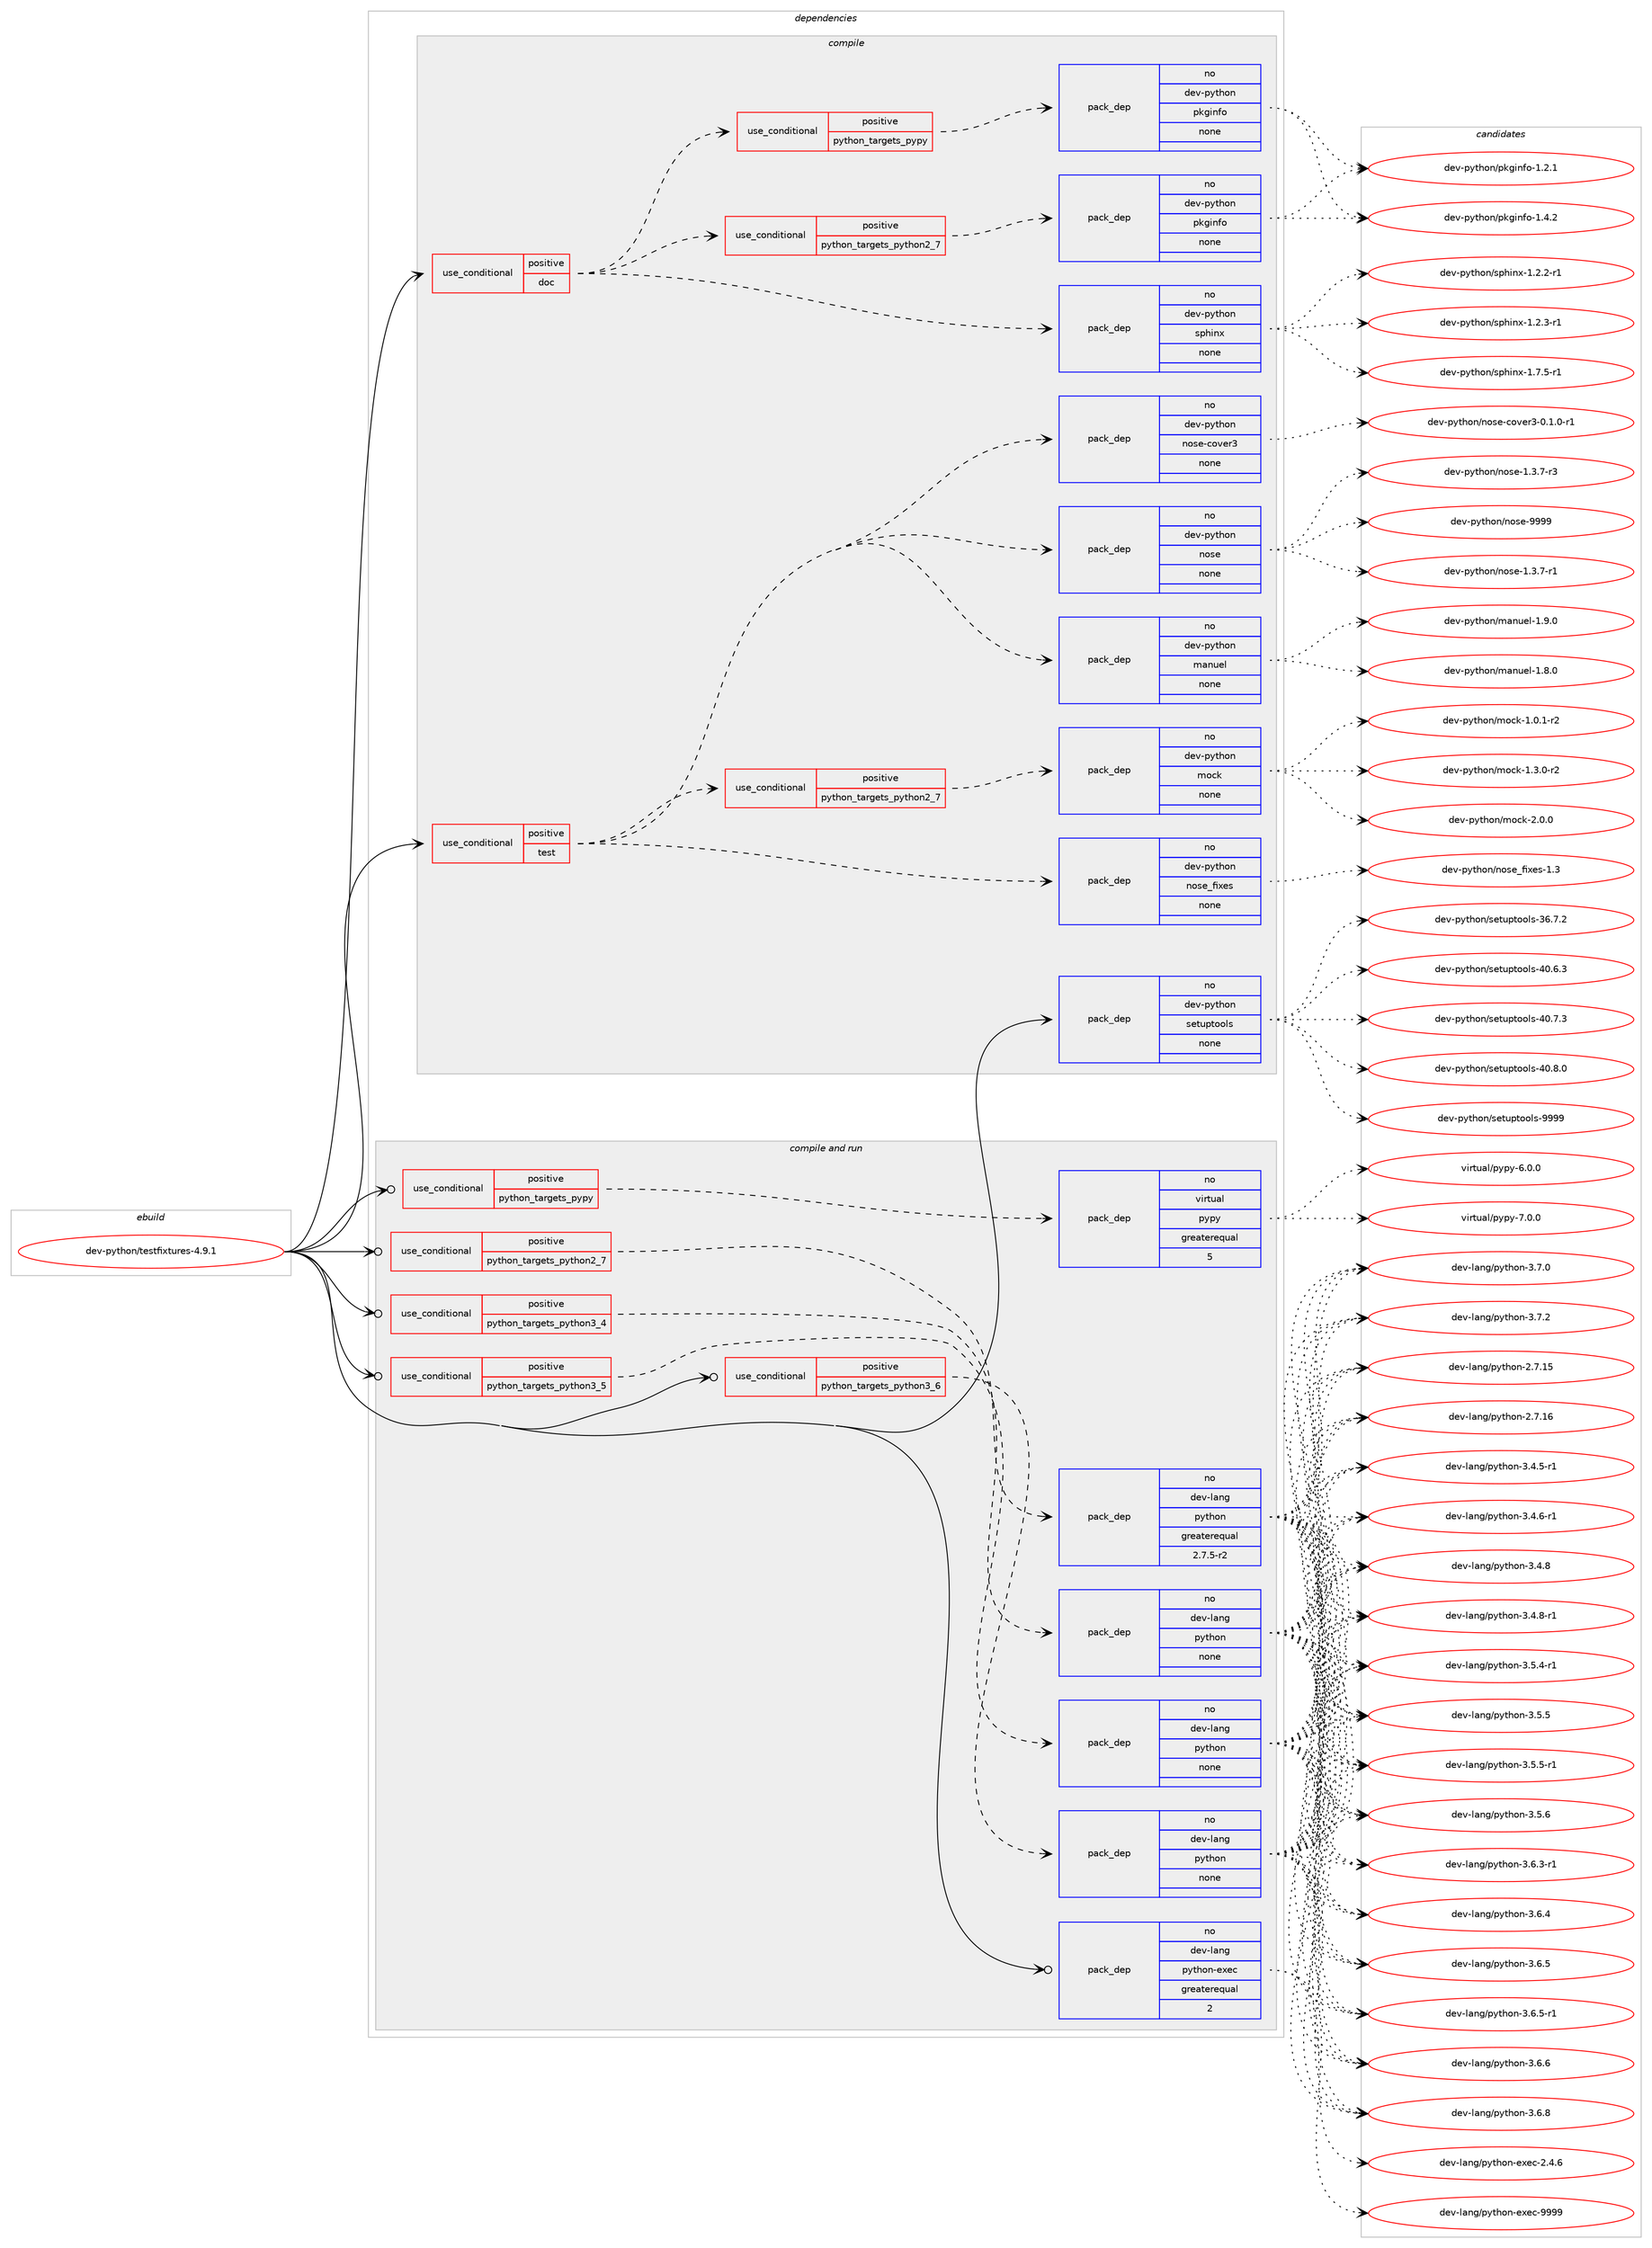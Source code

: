 digraph prolog {

# *************
# Graph options
# *************

newrank=true;
concentrate=true;
compound=true;
graph [rankdir=LR,fontname=Helvetica,fontsize=10,ranksep=1.5];#, ranksep=2.5, nodesep=0.2];
edge  [arrowhead=vee];
node  [fontname=Helvetica,fontsize=10];

# **********
# The ebuild
# **********

subgraph cluster_leftcol {
color=gray;
rank=same;
label=<<i>ebuild</i>>;
id [label="dev-python/testfixtures-4.9.1", color=red, width=4, href="../dev-python/testfixtures-4.9.1.svg"];
}

# ****************
# The dependencies
# ****************

subgraph cluster_midcol {
color=gray;
label=<<i>dependencies</i>>;
subgraph cluster_compile {
fillcolor="#eeeeee";
style=filled;
label=<<i>compile</i>>;
subgraph cond385676 {
dependency1444391 [label=<<TABLE BORDER="0" CELLBORDER="1" CELLSPACING="0" CELLPADDING="4"><TR><TD ROWSPAN="3" CELLPADDING="10">use_conditional</TD></TR><TR><TD>positive</TD></TR><TR><TD>doc</TD></TR></TABLE>>, shape=none, color=red];
subgraph pack1035352 {
dependency1444392 [label=<<TABLE BORDER="0" CELLBORDER="1" CELLSPACING="0" CELLPADDING="4" WIDTH="220"><TR><TD ROWSPAN="6" CELLPADDING="30">pack_dep</TD></TR><TR><TD WIDTH="110">no</TD></TR><TR><TD>dev-python</TD></TR><TR><TD>sphinx</TD></TR><TR><TD>none</TD></TR><TR><TD></TD></TR></TABLE>>, shape=none, color=blue];
}
dependency1444391:e -> dependency1444392:w [weight=20,style="dashed",arrowhead="vee"];
subgraph cond385677 {
dependency1444393 [label=<<TABLE BORDER="0" CELLBORDER="1" CELLSPACING="0" CELLPADDING="4"><TR><TD ROWSPAN="3" CELLPADDING="10">use_conditional</TD></TR><TR><TD>positive</TD></TR><TR><TD>python_targets_pypy</TD></TR></TABLE>>, shape=none, color=red];
subgraph pack1035353 {
dependency1444394 [label=<<TABLE BORDER="0" CELLBORDER="1" CELLSPACING="0" CELLPADDING="4" WIDTH="220"><TR><TD ROWSPAN="6" CELLPADDING="30">pack_dep</TD></TR><TR><TD WIDTH="110">no</TD></TR><TR><TD>dev-python</TD></TR><TR><TD>pkginfo</TD></TR><TR><TD>none</TD></TR><TR><TD></TD></TR></TABLE>>, shape=none, color=blue];
}
dependency1444393:e -> dependency1444394:w [weight=20,style="dashed",arrowhead="vee"];
}
dependency1444391:e -> dependency1444393:w [weight=20,style="dashed",arrowhead="vee"];
subgraph cond385678 {
dependency1444395 [label=<<TABLE BORDER="0" CELLBORDER="1" CELLSPACING="0" CELLPADDING="4"><TR><TD ROWSPAN="3" CELLPADDING="10">use_conditional</TD></TR><TR><TD>positive</TD></TR><TR><TD>python_targets_python2_7</TD></TR></TABLE>>, shape=none, color=red];
subgraph pack1035354 {
dependency1444396 [label=<<TABLE BORDER="0" CELLBORDER="1" CELLSPACING="0" CELLPADDING="4" WIDTH="220"><TR><TD ROWSPAN="6" CELLPADDING="30">pack_dep</TD></TR><TR><TD WIDTH="110">no</TD></TR><TR><TD>dev-python</TD></TR><TR><TD>pkginfo</TD></TR><TR><TD>none</TD></TR><TR><TD></TD></TR></TABLE>>, shape=none, color=blue];
}
dependency1444395:e -> dependency1444396:w [weight=20,style="dashed",arrowhead="vee"];
}
dependency1444391:e -> dependency1444395:w [weight=20,style="dashed",arrowhead="vee"];
}
id:e -> dependency1444391:w [weight=20,style="solid",arrowhead="vee"];
subgraph cond385679 {
dependency1444397 [label=<<TABLE BORDER="0" CELLBORDER="1" CELLSPACING="0" CELLPADDING="4"><TR><TD ROWSPAN="3" CELLPADDING="10">use_conditional</TD></TR><TR><TD>positive</TD></TR><TR><TD>test</TD></TR></TABLE>>, shape=none, color=red];
subgraph pack1035355 {
dependency1444398 [label=<<TABLE BORDER="0" CELLBORDER="1" CELLSPACING="0" CELLPADDING="4" WIDTH="220"><TR><TD ROWSPAN="6" CELLPADDING="30">pack_dep</TD></TR><TR><TD WIDTH="110">no</TD></TR><TR><TD>dev-python</TD></TR><TR><TD>manuel</TD></TR><TR><TD>none</TD></TR><TR><TD></TD></TR></TABLE>>, shape=none, color=blue];
}
dependency1444397:e -> dependency1444398:w [weight=20,style="dashed",arrowhead="vee"];
subgraph pack1035356 {
dependency1444399 [label=<<TABLE BORDER="0" CELLBORDER="1" CELLSPACING="0" CELLPADDING="4" WIDTH="220"><TR><TD ROWSPAN="6" CELLPADDING="30">pack_dep</TD></TR><TR><TD WIDTH="110">no</TD></TR><TR><TD>dev-python</TD></TR><TR><TD>nose</TD></TR><TR><TD>none</TD></TR><TR><TD></TD></TR></TABLE>>, shape=none, color=blue];
}
dependency1444397:e -> dependency1444399:w [weight=20,style="dashed",arrowhead="vee"];
subgraph pack1035357 {
dependency1444400 [label=<<TABLE BORDER="0" CELLBORDER="1" CELLSPACING="0" CELLPADDING="4" WIDTH="220"><TR><TD ROWSPAN="6" CELLPADDING="30">pack_dep</TD></TR><TR><TD WIDTH="110">no</TD></TR><TR><TD>dev-python</TD></TR><TR><TD>nose-cover3</TD></TR><TR><TD>none</TD></TR><TR><TD></TD></TR></TABLE>>, shape=none, color=blue];
}
dependency1444397:e -> dependency1444400:w [weight=20,style="dashed",arrowhead="vee"];
subgraph pack1035358 {
dependency1444401 [label=<<TABLE BORDER="0" CELLBORDER="1" CELLSPACING="0" CELLPADDING="4" WIDTH="220"><TR><TD ROWSPAN="6" CELLPADDING="30">pack_dep</TD></TR><TR><TD WIDTH="110">no</TD></TR><TR><TD>dev-python</TD></TR><TR><TD>nose_fixes</TD></TR><TR><TD>none</TD></TR><TR><TD></TD></TR></TABLE>>, shape=none, color=blue];
}
dependency1444397:e -> dependency1444401:w [weight=20,style="dashed",arrowhead="vee"];
subgraph cond385680 {
dependency1444402 [label=<<TABLE BORDER="0" CELLBORDER="1" CELLSPACING="0" CELLPADDING="4"><TR><TD ROWSPAN="3" CELLPADDING="10">use_conditional</TD></TR><TR><TD>positive</TD></TR><TR><TD>python_targets_python2_7</TD></TR></TABLE>>, shape=none, color=red];
subgraph pack1035359 {
dependency1444403 [label=<<TABLE BORDER="0" CELLBORDER="1" CELLSPACING="0" CELLPADDING="4" WIDTH="220"><TR><TD ROWSPAN="6" CELLPADDING="30">pack_dep</TD></TR><TR><TD WIDTH="110">no</TD></TR><TR><TD>dev-python</TD></TR><TR><TD>mock</TD></TR><TR><TD>none</TD></TR><TR><TD></TD></TR></TABLE>>, shape=none, color=blue];
}
dependency1444402:e -> dependency1444403:w [weight=20,style="dashed",arrowhead="vee"];
}
dependency1444397:e -> dependency1444402:w [weight=20,style="dashed",arrowhead="vee"];
}
id:e -> dependency1444397:w [weight=20,style="solid",arrowhead="vee"];
subgraph pack1035360 {
dependency1444404 [label=<<TABLE BORDER="0" CELLBORDER="1" CELLSPACING="0" CELLPADDING="4" WIDTH="220"><TR><TD ROWSPAN="6" CELLPADDING="30">pack_dep</TD></TR><TR><TD WIDTH="110">no</TD></TR><TR><TD>dev-python</TD></TR><TR><TD>setuptools</TD></TR><TR><TD>none</TD></TR><TR><TD></TD></TR></TABLE>>, shape=none, color=blue];
}
id:e -> dependency1444404:w [weight=20,style="solid",arrowhead="vee"];
}
subgraph cluster_compileandrun {
fillcolor="#eeeeee";
style=filled;
label=<<i>compile and run</i>>;
subgraph cond385681 {
dependency1444405 [label=<<TABLE BORDER="0" CELLBORDER="1" CELLSPACING="0" CELLPADDING="4"><TR><TD ROWSPAN="3" CELLPADDING="10">use_conditional</TD></TR><TR><TD>positive</TD></TR><TR><TD>python_targets_pypy</TD></TR></TABLE>>, shape=none, color=red];
subgraph pack1035361 {
dependency1444406 [label=<<TABLE BORDER="0" CELLBORDER="1" CELLSPACING="0" CELLPADDING="4" WIDTH="220"><TR><TD ROWSPAN="6" CELLPADDING="30">pack_dep</TD></TR><TR><TD WIDTH="110">no</TD></TR><TR><TD>virtual</TD></TR><TR><TD>pypy</TD></TR><TR><TD>greaterequal</TD></TR><TR><TD>5</TD></TR></TABLE>>, shape=none, color=blue];
}
dependency1444405:e -> dependency1444406:w [weight=20,style="dashed",arrowhead="vee"];
}
id:e -> dependency1444405:w [weight=20,style="solid",arrowhead="odotvee"];
subgraph cond385682 {
dependency1444407 [label=<<TABLE BORDER="0" CELLBORDER="1" CELLSPACING="0" CELLPADDING="4"><TR><TD ROWSPAN="3" CELLPADDING="10">use_conditional</TD></TR><TR><TD>positive</TD></TR><TR><TD>python_targets_python2_7</TD></TR></TABLE>>, shape=none, color=red];
subgraph pack1035362 {
dependency1444408 [label=<<TABLE BORDER="0" CELLBORDER="1" CELLSPACING="0" CELLPADDING="4" WIDTH="220"><TR><TD ROWSPAN="6" CELLPADDING="30">pack_dep</TD></TR><TR><TD WIDTH="110">no</TD></TR><TR><TD>dev-lang</TD></TR><TR><TD>python</TD></TR><TR><TD>greaterequal</TD></TR><TR><TD>2.7.5-r2</TD></TR></TABLE>>, shape=none, color=blue];
}
dependency1444407:e -> dependency1444408:w [weight=20,style="dashed",arrowhead="vee"];
}
id:e -> dependency1444407:w [weight=20,style="solid",arrowhead="odotvee"];
subgraph cond385683 {
dependency1444409 [label=<<TABLE BORDER="0" CELLBORDER="1" CELLSPACING="0" CELLPADDING="4"><TR><TD ROWSPAN="3" CELLPADDING="10">use_conditional</TD></TR><TR><TD>positive</TD></TR><TR><TD>python_targets_python3_4</TD></TR></TABLE>>, shape=none, color=red];
subgraph pack1035363 {
dependency1444410 [label=<<TABLE BORDER="0" CELLBORDER="1" CELLSPACING="0" CELLPADDING="4" WIDTH="220"><TR><TD ROWSPAN="6" CELLPADDING="30">pack_dep</TD></TR><TR><TD WIDTH="110">no</TD></TR><TR><TD>dev-lang</TD></TR><TR><TD>python</TD></TR><TR><TD>none</TD></TR><TR><TD></TD></TR></TABLE>>, shape=none, color=blue];
}
dependency1444409:e -> dependency1444410:w [weight=20,style="dashed",arrowhead="vee"];
}
id:e -> dependency1444409:w [weight=20,style="solid",arrowhead="odotvee"];
subgraph cond385684 {
dependency1444411 [label=<<TABLE BORDER="0" CELLBORDER="1" CELLSPACING="0" CELLPADDING="4"><TR><TD ROWSPAN="3" CELLPADDING="10">use_conditional</TD></TR><TR><TD>positive</TD></TR><TR><TD>python_targets_python3_5</TD></TR></TABLE>>, shape=none, color=red];
subgraph pack1035364 {
dependency1444412 [label=<<TABLE BORDER="0" CELLBORDER="1" CELLSPACING="0" CELLPADDING="4" WIDTH="220"><TR><TD ROWSPAN="6" CELLPADDING="30">pack_dep</TD></TR><TR><TD WIDTH="110">no</TD></TR><TR><TD>dev-lang</TD></TR><TR><TD>python</TD></TR><TR><TD>none</TD></TR><TR><TD></TD></TR></TABLE>>, shape=none, color=blue];
}
dependency1444411:e -> dependency1444412:w [weight=20,style="dashed",arrowhead="vee"];
}
id:e -> dependency1444411:w [weight=20,style="solid",arrowhead="odotvee"];
subgraph cond385685 {
dependency1444413 [label=<<TABLE BORDER="0" CELLBORDER="1" CELLSPACING="0" CELLPADDING="4"><TR><TD ROWSPAN="3" CELLPADDING="10">use_conditional</TD></TR><TR><TD>positive</TD></TR><TR><TD>python_targets_python3_6</TD></TR></TABLE>>, shape=none, color=red];
subgraph pack1035365 {
dependency1444414 [label=<<TABLE BORDER="0" CELLBORDER="1" CELLSPACING="0" CELLPADDING="4" WIDTH="220"><TR><TD ROWSPAN="6" CELLPADDING="30">pack_dep</TD></TR><TR><TD WIDTH="110">no</TD></TR><TR><TD>dev-lang</TD></TR><TR><TD>python</TD></TR><TR><TD>none</TD></TR><TR><TD></TD></TR></TABLE>>, shape=none, color=blue];
}
dependency1444413:e -> dependency1444414:w [weight=20,style="dashed",arrowhead="vee"];
}
id:e -> dependency1444413:w [weight=20,style="solid",arrowhead="odotvee"];
subgraph pack1035366 {
dependency1444415 [label=<<TABLE BORDER="0" CELLBORDER="1" CELLSPACING="0" CELLPADDING="4" WIDTH="220"><TR><TD ROWSPAN="6" CELLPADDING="30">pack_dep</TD></TR><TR><TD WIDTH="110">no</TD></TR><TR><TD>dev-lang</TD></TR><TR><TD>python-exec</TD></TR><TR><TD>greaterequal</TD></TR><TR><TD>2</TD></TR></TABLE>>, shape=none, color=blue];
}
id:e -> dependency1444415:w [weight=20,style="solid",arrowhead="odotvee"];
}
subgraph cluster_run {
fillcolor="#eeeeee";
style=filled;
label=<<i>run</i>>;
}
}

# **************
# The candidates
# **************

subgraph cluster_choices {
rank=same;
color=gray;
label=<<i>candidates</i>>;

subgraph choice1035352 {
color=black;
nodesep=1;
choice10010111845112121116104111110471151121041051101204549465046504511449 [label="dev-python/sphinx-1.2.2-r1", color=red, width=4,href="../dev-python/sphinx-1.2.2-r1.svg"];
choice10010111845112121116104111110471151121041051101204549465046514511449 [label="dev-python/sphinx-1.2.3-r1", color=red, width=4,href="../dev-python/sphinx-1.2.3-r1.svg"];
choice10010111845112121116104111110471151121041051101204549465546534511449 [label="dev-python/sphinx-1.7.5-r1", color=red, width=4,href="../dev-python/sphinx-1.7.5-r1.svg"];
dependency1444392:e -> choice10010111845112121116104111110471151121041051101204549465046504511449:w [style=dotted,weight="100"];
dependency1444392:e -> choice10010111845112121116104111110471151121041051101204549465046514511449:w [style=dotted,weight="100"];
dependency1444392:e -> choice10010111845112121116104111110471151121041051101204549465546534511449:w [style=dotted,weight="100"];
}
subgraph choice1035353 {
color=black;
nodesep=1;
choice1001011184511212111610411111047112107103105110102111454946504649 [label="dev-python/pkginfo-1.2.1", color=red, width=4,href="../dev-python/pkginfo-1.2.1.svg"];
choice1001011184511212111610411111047112107103105110102111454946524650 [label="dev-python/pkginfo-1.4.2", color=red, width=4,href="../dev-python/pkginfo-1.4.2.svg"];
dependency1444394:e -> choice1001011184511212111610411111047112107103105110102111454946504649:w [style=dotted,weight="100"];
dependency1444394:e -> choice1001011184511212111610411111047112107103105110102111454946524650:w [style=dotted,weight="100"];
}
subgraph choice1035354 {
color=black;
nodesep=1;
choice1001011184511212111610411111047112107103105110102111454946504649 [label="dev-python/pkginfo-1.2.1", color=red, width=4,href="../dev-python/pkginfo-1.2.1.svg"];
choice1001011184511212111610411111047112107103105110102111454946524650 [label="dev-python/pkginfo-1.4.2", color=red, width=4,href="../dev-python/pkginfo-1.4.2.svg"];
dependency1444396:e -> choice1001011184511212111610411111047112107103105110102111454946504649:w [style=dotted,weight="100"];
dependency1444396:e -> choice1001011184511212111610411111047112107103105110102111454946524650:w [style=dotted,weight="100"];
}
subgraph choice1035355 {
color=black;
nodesep=1;
choice100101118451121211161041111104710997110117101108454946564648 [label="dev-python/manuel-1.8.0", color=red, width=4,href="../dev-python/manuel-1.8.0.svg"];
choice100101118451121211161041111104710997110117101108454946574648 [label="dev-python/manuel-1.9.0", color=red, width=4,href="../dev-python/manuel-1.9.0.svg"];
dependency1444398:e -> choice100101118451121211161041111104710997110117101108454946564648:w [style=dotted,weight="100"];
dependency1444398:e -> choice100101118451121211161041111104710997110117101108454946574648:w [style=dotted,weight="100"];
}
subgraph choice1035356 {
color=black;
nodesep=1;
choice10010111845112121116104111110471101111151014549465146554511449 [label="dev-python/nose-1.3.7-r1", color=red, width=4,href="../dev-python/nose-1.3.7-r1.svg"];
choice10010111845112121116104111110471101111151014549465146554511451 [label="dev-python/nose-1.3.7-r3", color=red, width=4,href="../dev-python/nose-1.3.7-r3.svg"];
choice10010111845112121116104111110471101111151014557575757 [label="dev-python/nose-9999", color=red, width=4,href="../dev-python/nose-9999.svg"];
dependency1444399:e -> choice10010111845112121116104111110471101111151014549465146554511449:w [style=dotted,weight="100"];
dependency1444399:e -> choice10010111845112121116104111110471101111151014549465146554511451:w [style=dotted,weight="100"];
dependency1444399:e -> choice10010111845112121116104111110471101111151014557575757:w [style=dotted,weight="100"];
}
subgraph choice1035357 {
color=black;
nodesep=1;
choice10010111845112121116104111110471101111151014599111118101114514548464946484511449 [label="dev-python/nose-cover3-0.1.0-r1", color=red, width=4,href="../dev-python/nose-cover3-0.1.0-r1.svg"];
dependency1444400:e -> choice10010111845112121116104111110471101111151014599111118101114514548464946484511449:w [style=dotted,weight="100"];
}
subgraph choice1035358 {
color=black;
nodesep=1;
choice10010111845112121116104111110471101111151019510210512010111545494651 [label="dev-python/nose_fixes-1.3", color=red, width=4,href="../dev-python/nose_fixes-1.3.svg"];
dependency1444401:e -> choice10010111845112121116104111110471101111151019510210512010111545494651:w [style=dotted,weight="100"];
}
subgraph choice1035359 {
color=black;
nodesep=1;
choice1001011184511212111610411111047109111991074549464846494511450 [label="dev-python/mock-1.0.1-r2", color=red, width=4,href="../dev-python/mock-1.0.1-r2.svg"];
choice1001011184511212111610411111047109111991074549465146484511450 [label="dev-python/mock-1.3.0-r2", color=red, width=4,href="../dev-python/mock-1.3.0-r2.svg"];
choice100101118451121211161041111104710911199107455046484648 [label="dev-python/mock-2.0.0", color=red, width=4,href="../dev-python/mock-2.0.0.svg"];
dependency1444403:e -> choice1001011184511212111610411111047109111991074549464846494511450:w [style=dotted,weight="100"];
dependency1444403:e -> choice1001011184511212111610411111047109111991074549465146484511450:w [style=dotted,weight="100"];
dependency1444403:e -> choice100101118451121211161041111104710911199107455046484648:w [style=dotted,weight="100"];
}
subgraph choice1035360 {
color=black;
nodesep=1;
choice100101118451121211161041111104711510111611711211611111110811545515446554650 [label="dev-python/setuptools-36.7.2", color=red, width=4,href="../dev-python/setuptools-36.7.2.svg"];
choice100101118451121211161041111104711510111611711211611111110811545524846544651 [label="dev-python/setuptools-40.6.3", color=red, width=4,href="../dev-python/setuptools-40.6.3.svg"];
choice100101118451121211161041111104711510111611711211611111110811545524846554651 [label="dev-python/setuptools-40.7.3", color=red, width=4,href="../dev-python/setuptools-40.7.3.svg"];
choice100101118451121211161041111104711510111611711211611111110811545524846564648 [label="dev-python/setuptools-40.8.0", color=red, width=4,href="../dev-python/setuptools-40.8.0.svg"];
choice10010111845112121116104111110471151011161171121161111111081154557575757 [label="dev-python/setuptools-9999", color=red, width=4,href="../dev-python/setuptools-9999.svg"];
dependency1444404:e -> choice100101118451121211161041111104711510111611711211611111110811545515446554650:w [style=dotted,weight="100"];
dependency1444404:e -> choice100101118451121211161041111104711510111611711211611111110811545524846544651:w [style=dotted,weight="100"];
dependency1444404:e -> choice100101118451121211161041111104711510111611711211611111110811545524846554651:w [style=dotted,weight="100"];
dependency1444404:e -> choice100101118451121211161041111104711510111611711211611111110811545524846564648:w [style=dotted,weight="100"];
dependency1444404:e -> choice10010111845112121116104111110471151011161171121161111111081154557575757:w [style=dotted,weight="100"];
}
subgraph choice1035361 {
color=black;
nodesep=1;
choice1181051141161179710847112121112121455446484648 [label="virtual/pypy-6.0.0", color=red, width=4,href="../virtual/pypy-6.0.0.svg"];
choice1181051141161179710847112121112121455546484648 [label="virtual/pypy-7.0.0", color=red, width=4,href="../virtual/pypy-7.0.0.svg"];
dependency1444406:e -> choice1181051141161179710847112121112121455446484648:w [style=dotted,weight="100"];
dependency1444406:e -> choice1181051141161179710847112121112121455546484648:w [style=dotted,weight="100"];
}
subgraph choice1035362 {
color=black;
nodesep=1;
choice10010111845108971101034711212111610411111045504655464953 [label="dev-lang/python-2.7.15", color=red, width=4,href="../dev-lang/python-2.7.15.svg"];
choice10010111845108971101034711212111610411111045504655464954 [label="dev-lang/python-2.7.16", color=red, width=4,href="../dev-lang/python-2.7.16.svg"];
choice1001011184510897110103471121211161041111104551465246534511449 [label="dev-lang/python-3.4.5-r1", color=red, width=4,href="../dev-lang/python-3.4.5-r1.svg"];
choice1001011184510897110103471121211161041111104551465246544511449 [label="dev-lang/python-3.4.6-r1", color=red, width=4,href="../dev-lang/python-3.4.6-r1.svg"];
choice100101118451089711010347112121116104111110455146524656 [label="dev-lang/python-3.4.8", color=red, width=4,href="../dev-lang/python-3.4.8.svg"];
choice1001011184510897110103471121211161041111104551465246564511449 [label="dev-lang/python-3.4.8-r1", color=red, width=4,href="../dev-lang/python-3.4.8-r1.svg"];
choice1001011184510897110103471121211161041111104551465346524511449 [label="dev-lang/python-3.5.4-r1", color=red, width=4,href="../dev-lang/python-3.5.4-r1.svg"];
choice100101118451089711010347112121116104111110455146534653 [label="dev-lang/python-3.5.5", color=red, width=4,href="../dev-lang/python-3.5.5.svg"];
choice1001011184510897110103471121211161041111104551465346534511449 [label="dev-lang/python-3.5.5-r1", color=red, width=4,href="../dev-lang/python-3.5.5-r1.svg"];
choice100101118451089711010347112121116104111110455146534654 [label="dev-lang/python-3.5.6", color=red, width=4,href="../dev-lang/python-3.5.6.svg"];
choice1001011184510897110103471121211161041111104551465446514511449 [label="dev-lang/python-3.6.3-r1", color=red, width=4,href="../dev-lang/python-3.6.3-r1.svg"];
choice100101118451089711010347112121116104111110455146544652 [label="dev-lang/python-3.6.4", color=red, width=4,href="../dev-lang/python-3.6.4.svg"];
choice100101118451089711010347112121116104111110455146544653 [label="dev-lang/python-3.6.5", color=red, width=4,href="../dev-lang/python-3.6.5.svg"];
choice1001011184510897110103471121211161041111104551465446534511449 [label="dev-lang/python-3.6.5-r1", color=red, width=4,href="../dev-lang/python-3.6.5-r1.svg"];
choice100101118451089711010347112121116104111110455146544654 [label="dev-lang/python-3.6.6", color=red, width=4,href="../dev-lang/python-3.6.6.svg"];
choice100101118451089711010347112121116104111110455146544656 [label="dev-lang/python-3.6.8", color=red, width=4,href="../dev-lang/python-3.6.8.svg"];
choice100101118451089711010347112121116104111110455146554648 [label="dev-lang/python-3.7.0", color=red, width=4,href="../dev-lang/python-3.7.0.svg"];
choice100101118451089711010347112121116104111110455146554650 [label="dev-lang/python-3.7.2", color=red, width=4,href="../dev-lang/python-3.7.2.svg"];
dependency1444408:e -> choice10010111845108971101034711212111610411111045504655464953:w [style=dotted,weight="100"];
dependency1444408:e -> choice10010111845108971101034711212111610411111045504655464954:w [style=dotted,weight="100"];
dependency1444408:e -> choice1001011184510897110103471121211161041111104551465246534511449:w [style=dotted,weight="100"];
dependency1444408:e -> choice1001011184510897110103471121211161041111104551465246544511449:w [style=dotted,weight="100"];
dependency1444408:e -> choice100101118451089711010347112121116104111110455146524656:w [style=dotted,weight="100"];
dependency1444408:e -> choice1001011184510897110103471121211161041111104551465246564511449:w [style=dotted,weight="100"];
dependency1444408:e -> choice1001011184510897110103471121211161041111104551465346524511449:w [style=dotted,weight="100"];
dependency1444408:e -> choice100101118451089711010347112121116104111110455146534653:w [style=dotted,weight="100"];
dependency1444408:e -> choice1001011184510897110103471121211161041111104551465346534511449:w [style=dotted,weight="100"];
dependency1444408:e -> choice100101118451089711010347112121116104111110455146534654:w [style=dotted,weight="100"];
dependency1444408:e -> choice1001011184510897110103471121211161041111104551465446514511449:w [style=dotted,weight="100"];
dependency1444408:e -> choice100101118451089711010347112121116104111110455146544652:w [style=dotted,weight="100"];
dependency1444408:e -> choice100101118451089711010347112121116104111110455146544653:w [style=dotted,weight="100"];
dependency1444408:e -> choice1001011184510897110103471121211161041111104551465446534511449:w [style=dotted,weight="100"];
dependency1444408:e -> choice100101118451089711010347112121116104111110455146544654:w [style=dotted,weight="100"];
dependency1444408:e -> choice100101118451089711010347112121116104111110455146544656:w [style=dotted,weight="100"];
dependency1444408:e -> choice100101118451089711010347112121116104111110455146554648:w [style=dotted,weight="100"];
dependency1444408:e -> choice100101118451089711010347112121116104111110455146554650:w [style=dotted,weight="100"];
}
subgraph choice1035363 {
color=black;
nodesep=1;
choice10010111845108971101034711212111610411111045504655464953 [label="dev-lang/python-2.7.15", color=red, width=4,href="../dev-lang/python-2.7.15.svg"];
choice10010111845108971101034711212111610411111045504655464954 [label="dev-lang/python-2.7.16", color=red, width=4,href="../dev-lang/python-2.7.16.svg"];
choice1001011184510897110103471121211161041111104551465246534511449 [label="dev-lang/python-3.4.5-r1", color=red, width=4,href="../dev-lang/python-3.4.5-r1.svg"];
choice1001011184510897110103471121211161041111104551465246544511449 [label="dev-lang/python-3.4.6-r1", color=red, width=4,href="../dev-lang/python-3.4.6-r1.svg"];
choice100101118451089711010347112121116104111110455146524656 [label="dev-lang/python-3.4.8", color=red, width=4,href="../dev-lang/python-3.4.8.svg"];
choice1001011184510897110103471121211161041111104551465246564511449 [label="dev-lang/python-3.4.8-r1", color=red, width=4,href="../dev-lang/python-3.4.8-r1.svg"];
choice1001011184510897110103471121211161041111104551465346524511449 [label="dev-lang/python-3.5.4-r1", color=red, width=4,href="../dev-lang/python-3.5.4-r1.svg"];
choice100101118451089711010347112121116104111110455146534653 [label="dev-lang/python-3.5.5", color=red, width=4,href="../dev-lang/python-3.5.5.svg"];
choice1001011184510897110103471121211161041111104551465346534511449 [label="dev-lang/python-3.5.5-r1", color=red, width=4,href="../dev-lang/python-3.5.5-r1.svg"];
choice100101118451089711010347112121116104111110455146534654 [label="dev-lang/python-3.5.6", color=red, width=4,href="../dev-lang/python-3.5.6.svg"];
choice1001011184510897110103471121211161041111104551465446514511449 [label="dev-lang/python-3.6.3-r1", color=red, width=4,href="../dev-lang/python-3.6.3-r1.svg"];
choice100101118451089711010347112121116104111110455146544652 [label="dev-lang/python-3.6.4", color=red, width=4,href="../dev-lang/python-3.6.4.svg"];
choice100101118451089711010347112121116104111110455146544653 [label="dev-lang/python-3.6.5", color=red, width=4,href="../dev-lang/python-3.6.5.svg"];
choice1001011184510897110103471121211161041111104551465446534511449 [label="dev-lang/python-3.6.5-r1", color=red, width=4,href="../dev-lang/python-3.6.5-r1.svg"];
choice100101118451089711010347112121116104111110455146544654 [label="dev-lang/python-3.6.6", color=red, width=4,href="../dev-lang/python-3.6.6.svg"];
choice100101118451089711010347112121116104111110455146544656 [label="dev-lang/python-3.6.8", color=red, width=4,href="../dev-lang/python-3.6.8.svg"];
choice100101118451089711010347112121116104111110455146554648 [label="dev-lang/python-3.7.0", color=red, width=4,href="../dev-lang/python-3.7.0.svg"];
choice100101118451089711010347112121116104111110455146554650 [label="dev-lang/python-3.7.2", color=red, width=4,href="../dev-lang/python-3.7.2.svg"];
dependency1444410:e -> choice10010111845108971101034711212111610411111045504655464953:w [style=dotted,weight="100"];
dependency1444410:e -> choice10010111845108971101034711212111610411111045504655464954:w [style=dotted,weight="100"];
dependency1444410:e -> choice1001011184510897110103471121211161041111104551465246534511449:w [style=dotted,weight="100"];
dependency1444410:e -> choice1001011184510897110103471121211161041111104551465246544511449:w [style=dotted,weight="100"];
dependency1444410:e -> choice100101118451089711010347112121116104111110455146524656:w [style=dotted,weight="100"];
dependency1444410:e -> choice1001011184510897110103471121211161041111104551465246564511449:w [style=dotted,weight="100"];
dependency1444410:e -> choice1001011184510897110103471121211161041111104551465346524511449:w [style=dotted,weight="100"];
dependency1444410:e -> choice100101118451089711010347112121116104111110455146534653:w [style=dotted,weight="100"];
dependency1444410:e -> choice1001011184510897110103471121211161041111104551465346534511449:w [style=dotted,weight="100"];
dependency1444410:e -> choice100101118451089711010347112121116104111110455146534654:w [style=dotted,weight="100"];
dependency1444410:e -> choice1001011184510897110103471121211161041111104551465446514511449:w [style=dotted,weight="100"];
dependency1444410:e -> choice100101118451089711010347112121116104111110455146544652:w [style=dotted,weight="100"];
dependency1444410:e -> choice100101118451089711010347112121116104111110455146544653:w [style=dotted,weight="100"];
dependency1444410:e -> choice1001011184510897110103471121211161041111104551465446534511449:w [style=dotted,weight="100"];
dependency1444410:e -> choice100101118451089711010347112121116104111110455146544654:w [style=dotted,weight="100"];
dependency1444410:e -> choice100101118451089711010347112121116104111110455146544656:w [style=dotted,weight="100"];
dependency1444410:e -> choice100101118451089711010347112121116104111110455146554648:w [style=dotted,weight="100"];
dependency1444410:e -> choice100101118451089711010347112121116104111110455146554650:w [style=dotted,weight="100"];
}
subgraph choice1035364 {
color=black;
nodesep=1;
choice10010111845108971101034711212111610411111045504655464953 [label="dev-lang/python-2.7.15", color=red, width=4,href="../dev-lang/python-2.7.15.svg"];
choice10010111845108971101034711212111610411111045504655464954 [label="dev-lang/python-2.7.16", color=red, width=4,href="../dev-lang/python-2.7.16.svg"];
choice1001011184510897110103471121211161041111104551465246534511449 [label="dev-lang/python-3.4.5-r1", color=red, width=4,href="../dev-lang/python-3.4.5-r1.svg"];
choice1001011184510897110103471121211161041111104551465246544511449 [label="dev-lang/python-3.4.6-r1", color=red, width=4,href="../dev-lang/python-3.4.6-r1.svg"];
choice100101118451089711010347112121116104111110455146524656 [label="dev-lang/python-3.4.8", color=red, width=4,href="../dev-lang/python-3.4.8.svg"];
choice1001011184510897110103471121211161041111104551465246564511449 [label="dev-lang/python-3.4.8-r1", color=red, width=4,href="../dev-lang/python-3.4.8-r1.svg"];
choice1001011184510897110103471121211161041111104551465346524511449 [label="dev-lang/python-3.5.4-r1", color=red, width=4,href="../dev-lang/python-3.5.4-r1.svg"];
choice100101118451089711010347112121116104111110455146534653 [label="dev-lang/python-3.5.5", color=red, width=4,href="../dev-lang/python-3.5.5.svg"];
choice1001011184510897110103471121211161041111104551465346534511449 [label="dev-lang/python-3.5.5-r1", color=red, width=4,href="../dev-lang/python-3.5.5-r1.svg"];
choice100101118451089711010347112121116104111110455146534654 [label="dev-lang/python-3.5.6", color=red, width=4,href="../dev-lang/python-3.5.6.svg"];
choice1001011184510897110103471121211161041111104551465446514511449 [label="dev-lang/python-3.6.3-r1", color=red, width=4,href="../dev-lang/python-3.6.3-r1.svg"];
choice100101118451089711010347112121116104111110455146544652 [label="dev-lang/python-3.6.4", color=red, width=4,href="../dev-lang/python-3.6.4.svg"];
choice100101118451089711010347112121116104111110455146544653 [label="dev-lang/python-3.6.5", color=red, width=4,href="../dev-lang/python-3.6.5.svg"];
choice1001011184510897110103471121211161041111104551465446534511449 [label="dev-lang/python-3.6.5-r1", color=red, width=4,href="../dev-lang/python-3.6.5-r1.svg"];
choice100101118451089711010347112121116104111110455146544654 [label="dev-lang/python-3.6.6", color=red, width=4,href="../dev-lang/python-3.6.6.svg"];
choice100101118451089711010347112121116104111110455146544656 [label="dev-lang/python-3.6.8", color=red, width=4,href="../dev-lang/python-3.6.8.svg"];
choice100101118451089711010347112121116104111110455146554648 [label="dev-lang/python-3.7.0", color=red, width=4,href="../dev-lang/python-3.7.0.svg"];
choice100101118451089711010347112121116104111110455146554650 [label="dev-lang/python-3.7.2", color=red, width=4,href="../dev-lang/python-3.7.2.svg"];
dependency1444412:e -> choice10010111845108971101034711212111610411111045504655464953:w [style=dotted,weight="100"];
dependency1444412:e -> choice10010111845108971101034711212111610411111045504655464954:w [style=dotted,weight="100"];
dependency1444412:e -> choice1001011184510897110103471121211161041111104551465246534511449:w [style=dotted,weight="100"];
dependency1444412:e -> choice1001011184510897110103471121211161041111104551465246544511449:w [style=dotted,weight="100"];
dependency1444412:e -> choice100101118451089711010347112121116104111110455146524656:w [style=dotted,weight="100"];
dependency1444412:e -> choice1001011184510897110103471121211161041111104551465246564511449:w [style=dotted,weight="100"];
dependency1444412:e -> choice1001011184510897110103471121211161041111104551465346524511449:w [style=dotted,weight="100"];
dependency1444412:e -> choice100101118451089711010347112121116104111110455146534653:w [style=dotted,weight="100"];
dependency1444412:e -> choice1001011184510897110103471121211161041111104551465346534511449:w [style=dotted,weight="100"];
dependency1444412:e -> choice100101118451089711010347112121116104111110455146534654:w [style=dotted,weight="100"];
dependency1444412:e -> choice1001011184510897110103471121211161041111104551465446514511449:w [style=dotted,weight="100"];
dependency1444412:e -> choice100101118451089711010347112121116104111110455146544652:w [style=dotted,weight="100"];
dependency1444412:e -> choice100101118451089711010347112121116104111110455146544653:w [style=dotted,weight="100"];
dependency1444412:e -> choice1001011184510897110103471121211161041111104551465446534511449:w [style=dotted,weight="100"];
dependency1444412:e -> choice100101118451089711010347112121116104111110455146544654:w [style=dotted,weight="100"];
dependency1444412:e -> choice100101118451089711010347112121116104111110455146544656:w [style=dotted,weight="100"];
dependency1444412:e -> choice100101118451089711010347112121116104111110455146554648:w [style=dotted,weight="100"];
dependency1444412:e -> choice100101118451089711010347112121116104111110455146554650:w [style=dotted,weight="100"];
}
subgraph choice1035365 {
color=black;
nodesep=1;
choice10010111845108971101034711212111610411111045504655464953 [label="dev-lang/python-2.7.15", color=red, width=4,href="../dev-lang/python-2.7.15.svg"];
choice10010111845108971101034711212111610411111045504655464954 [label="dev-lang/python-2.7.16", color=red, width=4,href="../dev-lang/python-2.7.16.svg"];
choice1001011184510897110103471121211161041111104551465246534511449 [label="dev-lang/python-3.4.5-r1", color=red, width=4,href="../dev-lang/python-3.4.5-r1.svg"];
choice1001011184510897110103471121211161041111104551465246544511449 [label="dev-lang/python-3.4.6-r1", color=red, width=4,href="../dev-lang/python-3.4.6-r1.svg"];
choice100101118451089711010347112121116104111110455146524656 [label="dev-lang/python-3.4.8", color=red, width=4,href="../dev-lang/python-3.4.8.svg"];
choice1001011184510897110103471121211161041111104551465246564511449 [label="dev-lang/python-3.4.8-r1", color=red, width=4,href="../dev-lang/python-3.4.8-r1.svg"];
choice1001011184510897110103471121211161041111104551465346524511449 [label="dev-lang/python-3.5.4-r1", color=red, width=4,href="../dev-lang/python-3.5.4-r1.svg"];
choice100101118451089711010347112121116104111110455146534653 [label="dev-lang/python-3.5.5", color=red, width=4,href="../dev-lang/python-3.5.5.svg"];
choice1001011184510897110103471121211161041111104551465346534511449 [label="dev-lang/python-3.5.5-r1", color=red, width=4,href="../dev-lang/python-3.5.5-r1.svg"];
choice100101118451089711010347112121116104111110455146534654 [label="dev-lang/python-3.5.6", color=red, width=4,href="../dev-lang/python-3.5.6.svg"];
choice1001011184510897110103471121211161041111104551465446514511449 [label="dev-lang/python-3.6.3-r1", color=red, width=4,href="../dev-lang/python-3.6.3-r1.svg"];
choice100101118451089711010347112121116104111110455146544652 [label="dev-lang/python-3.6.4", color=red, width=4,href="../dev-lang/python-3.6.4.svg"];
choice100101118451089711010347112121116104111110455146544653 [label="dev-lang/python-3.6.5", color=red, width=4,href="../dev-lang/python-3.6.5.svg"];
choice1001011184510897110103471121211161041111104551465446534511449 [label="dev-lang/python-3.6.5-r1", color=red, width=4,href="../dev-lang/python-3.6.5-r1.svg"];
choice100101118451089711010347112121116104111110455146544654 [label="dev-lang/python-3.6.6", color=red, width=4,href="../dev-lang/python-3.6.6.svg"];
choice100101118451089711010347112121116104111110455146544656 [label="dev-lang/python-3.6.8", color=red, width=4,href="../dev-lang/python-3.6.8.svg"];
choice100101118451089711010347112121116104111110455146554648 [label="dev-lang/python-3.7.0", color=red, width=4,href="../dev-lang/python-3.7.0.svg"];
choice100101118451089711010347112121116104111110455146554650 [label="dev-lang/python-3.7.2", color=red, width=4,href="../dev-lang/python-3.7.2.svg"];
dependency1444414:e -> choice10010111845108971101034711212111610411111045504655464953:w [style=dotted,weight="100"];
dependency1444414:e -> choice10010111845108971101034711212111610411111045504655464954:w [style=dotted,weight="100"];
dependency1444414:e -> choice1001011184510897110103471121211161041111104551465246534511449:w [style=dotted,weight="100"];
dependency1444414:e -> choice1001011184510897110103471121211161041111104551465246544511449:w [style=dotted,weight="100"];
dependency1444414:e -> choice100101118451089711010347112121116104111110455146524656:w [style=dotted,weight="100"];
dependency1444414:e -> choice1001011184510897110103471121211161041111104551465246564511449:w [style=dotted,weight="100"];
dependency1444414:e -> choice1001011184510897110103471121211161041111104551465346524511449:w [style=dotted,weight="100"];
dependency1444414:e -> choice100101118451089711010347112121116104111110455146534653:w [style=dotted,weight="100"];
dependency1444414:e -> choice1001011184510897110103471121211161041111104551465346534511449:w [style=dotted,weight="100"];
dependency1444414:e -> choice100101118451089711010347112121116104111110455146534654:w [style=dotted,weight="100"];
dependency1444414:e -> choice1001011184510897110103471121211161041111104551465446514511449:w [style=dotted,weight="100"];
dependency1444414:e -> choice100101118451089711010347112121116104111110455146544652:w [style=dotted,weight="100"];
dependency1444414:e -> choice100101118451089711010347112121116104111110455146544653:w [style=dotted,weight="100"];
dependency1444414:e -> choice1001011184510897110103471121211161041111104551465446534511449:w [style=dotted,weight="100"];
dependency1444414:e -> choice100101118451089711010347112121116104111110455146544654:w [style=dotted,weight="100"];
dependency1444414:e -> choice100101118451089711010347112121116104111110455146544656:w [style=dotted,weight="100"];
dependency1444414:e -> choice100101118451089711010347112121116104111110455146554648:w [style=dotted,weight="100"];
dependency1444414:e -> choice100101118451089711010347112121116104111110455146554650:w [style=dotted,weight="100"];
}
subgraph choice1035366 {
color=black;
nodesep=1;
choice1001011184510897110103471121211161041111104510112010199455046524654 [label="dev-lang/python-exec-2.4.6", color=red, width=4,href="../dev-lang/python-exec-2.4.6.svg"];
choice10010111845108971101034711212111610411111045101120101994557575757 [label="dev-lang/python-exec-9999", color=red, width=4,href="../dev-lang/python-exec-9999.svg"];
dependency1444415:e -> choice1001011184510897110103471121211161041111104510112010199455046524654:w [style=dotted,weight="100"];
dependency1444415:e -> choice10010111845108971101034711212111610411111045101120101994557575757:w [style=dotted,weight="100"];
}
}

}
